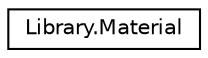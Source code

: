 digraph "Graphical Class Hierarchy"
{
 // INTERACTIVE_SVG=YES
 // LATEX_PDF_SIZE
  edge [fontname="Helvetica",fontsize="10",labelfontname="Helvetica",labelfontsize="10"];
  node [fontname="Helvetica",fontsize="10",shape=record];
  rankdir="LR";
  Node0 [label="Library.Material",height=0.2,width=0.4,color="black", fillcolor="white", style="filled",URL="$classLibrary_1_1Material.html",tooltip="Clase que representa al Material. Es una clase experta en crear materiales. Y tiene la sola responsab..."];
}
